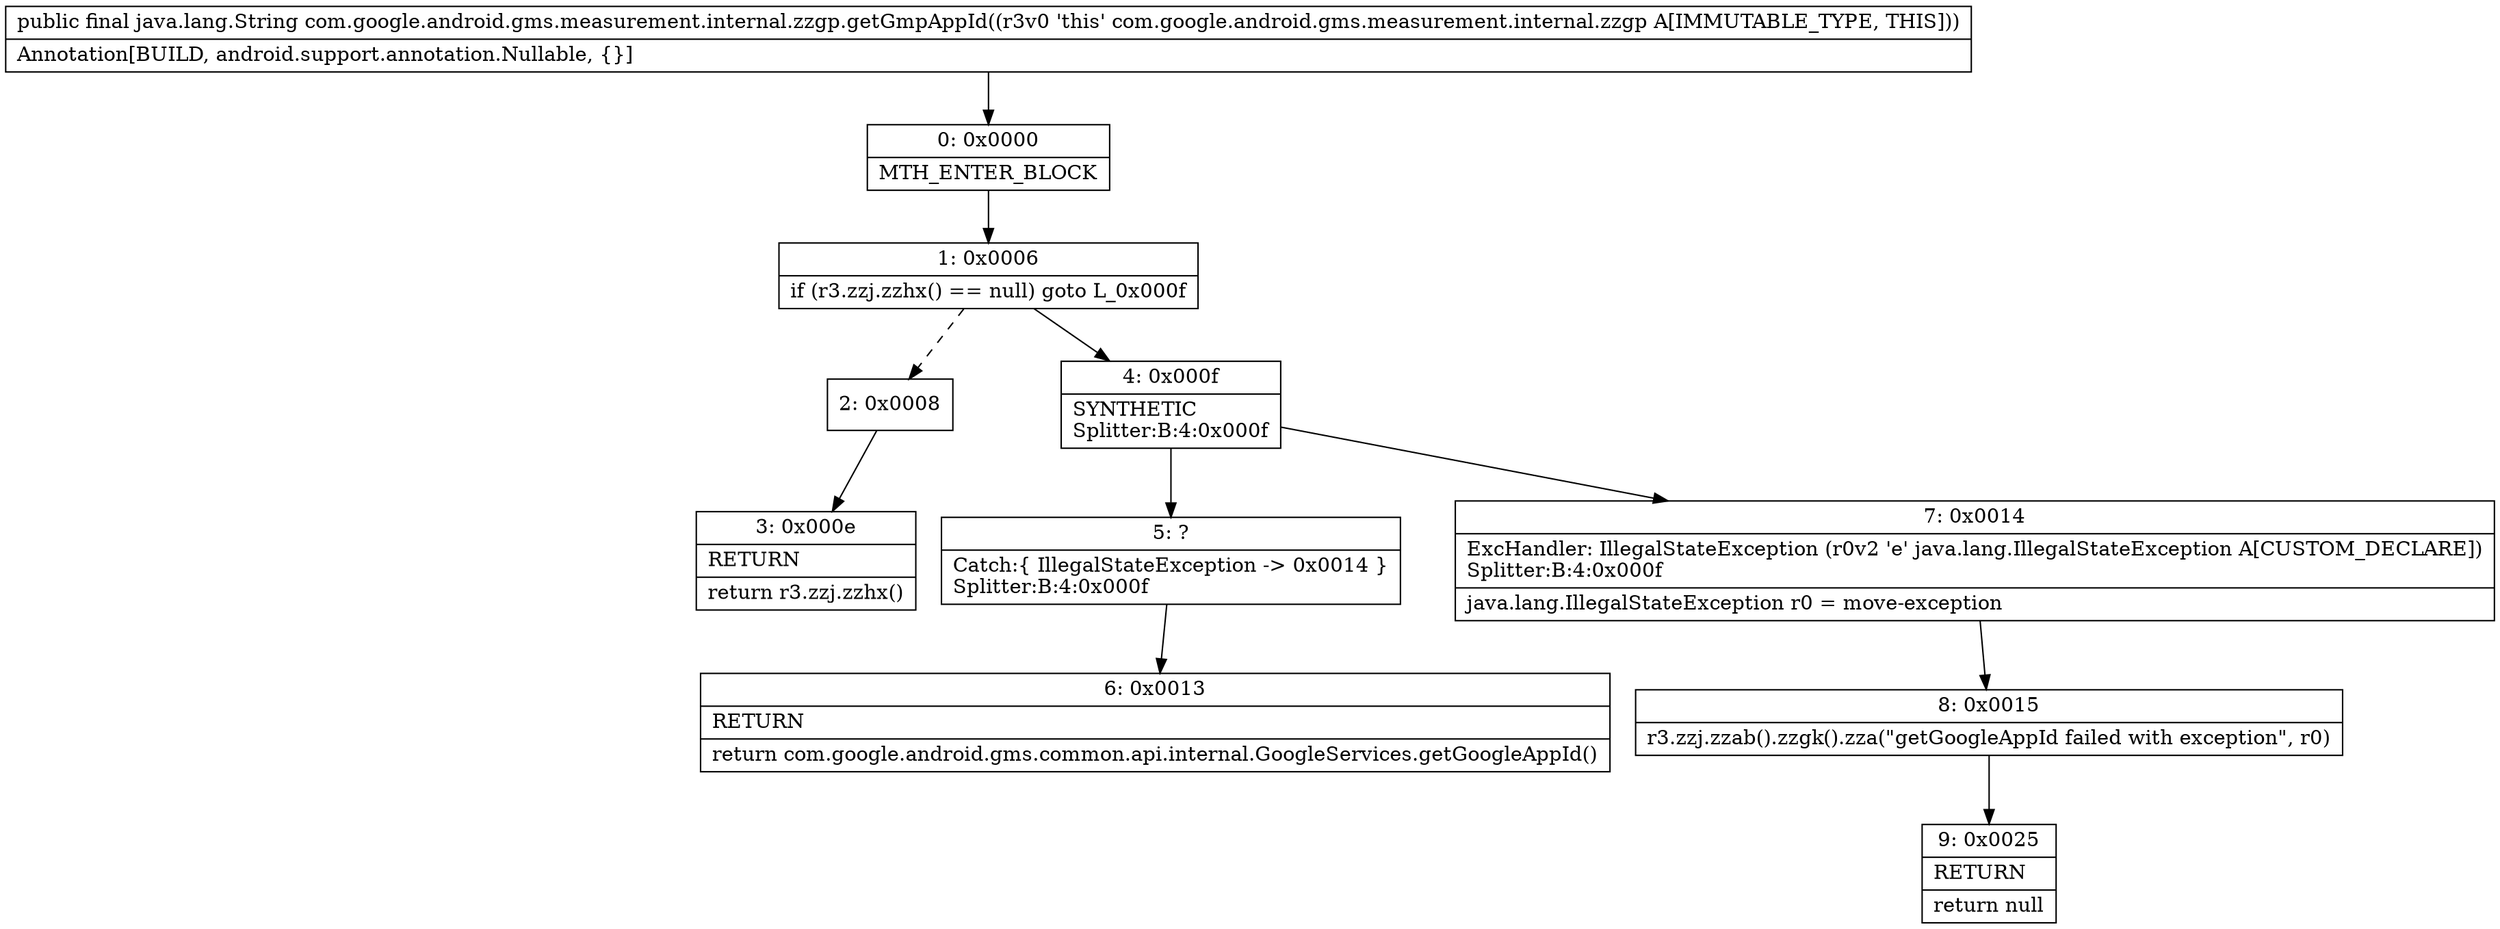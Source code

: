 digraph "CFG forcom.google.android.gms.measurement.internal.zzgp.getGmpAppId()Ljava\/lang\/String;" {
Node_0 [shape=record,label="{0\:\ 0x0000|MTH_ENTER_BLOCK\l}"];
Node_1 [shape=record,label="{1\:\ 0x0006|if (r3.zzj.zzhx() == null) goto L_0x000f\l}"];
Node_2 [shape=record,label="{2\:\ 0x0008}"];
Node_3 [shape=record,label="{3\:\ 0x000e|RETURN\l|return r3.zzj.zzhx()\l}"];
Node_4 [shape=record,label="{4\:\ 0x000f|SYNTHETIC\lSplitter:B:4:0x000f\l}"];
Node_5 [shape=record,label="{5\:\ ?|Catch:\{ IllegalStateException \-\> 0x0014 \}\lSplitter:B:4:0x000f\l}"];
Node_6 [shape=record,label="{6\:\ 0x0013|RETURN\l|return com.google.android.gms.common.api.internal.GoogleServices.getGoogleAppId()\l}"];
Node_7 [shape=record,label="{7\:\ 0x0014|ExcHandler: IllegalStateException (r0v2 'e' java.lang.IllegalStateException A[CUSTOM_DECLARE])\lSplitter:B:4:0x000f\l|java.lang.IllegalStateException r0 = move\-exception\l}"];
Node_8 [shape=record,label="{8\:\ 0x0015|r3.zzj.zzab().zzgk().zza(\"getGoogleAppId failed with exception\", r0)\l}"];
Node_9 [shape=record,label="{9\:\ 0x0025|RETURN\l|return null\l}"];
MethodNode[shape=record,label="{public final java.lang.String com.google.android.gms.measurement.internal.zzgp.getGmpAppId((r3v0 'this' com.google.android.gms.measurement.internal.zzgp A[IMMUTABLE_TYPE, THIS]))  | Annotation[BUILD, android.support.annotation.Nullable, \{\}]\l}"];
MethodNode -> Node_0;
Node_0 -> Node_1;
Node_1 -> Node_2[style=dashed];
Node_1 -> Node_4;
Node_2 -> Node_3;
Node_4 -> Node_5;
Node_4 -> Node_7;
Node_5 -> Node_6;
Node_7 -> Node_8;
Node_8 -> Node_9;
}

